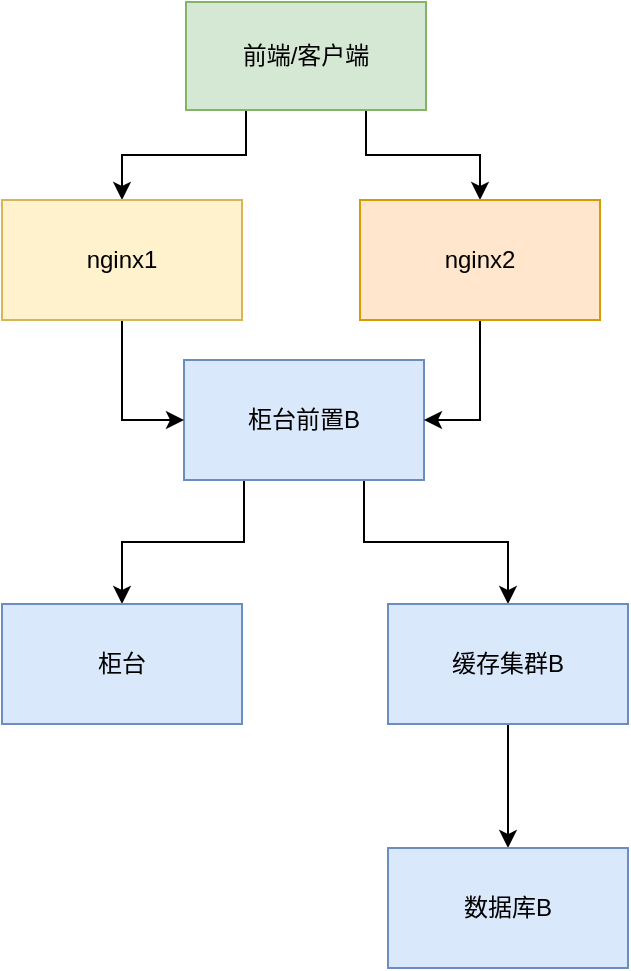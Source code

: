<mxfile version="14.7.6" type="github">
  <diagram id="gzLZK9TfaMANAJwAGOlZ" name="Page-1">
    <mxGraphModel dx="1422" dy="1106" grid="0" gridSize="10" guides="1" tooltips="1" connect="1" arrows="1" fold="1" page="0" pageScale="1" pageWidth="827" pageHeight="1169" math="0" shadow="0">
      <root>
        <mxCell id="0" />
        <mxCell id="1" parent="0" />
        <mxCell id="OTKfWTL9uHVrvnjgWP8C-24" style="edgeStyle=orthogonalEdgeStyle;rounded=0;orthogonalLoop=1;jettySize=auto;html=1;exitX=0.25;exitY=1;exitDx=0;exitDy=0;" edge="1" parent="1" source="OTKfWTL9uHVrvnjgWP8C-8" target="OTKfWTL9uHVrvnjgWP8C-15">
          <mxGeometry relative="1" as="geometry" />
        </mxCell>
        <mxCell id="OTKfWTL9uHVrvnjgWP8C-25" style="edgeStyle=orthogonalEdgeStyle;rounded=0;orthogonalLoop=1;jettySize=auto;html=1;exitX=0.75;exitY=1;exitDx=0;exitDy=0;entryX=0.5;entryY=0;entryDx=0;entryDy=0;" edge="1" parent="1" source="OTKfWTL9uHVrvnjgWP8C-8" target="OTKfWTL9uHVrvnjgWP8C-14">
          <mxGeometry relative="1" as="geometry" />
        </mxCell>
        <mxCell id="OTKfWTL9uHVrvnjgWP8C-8" value="柜台前置B" style="rounded=0;whiteSpace=wrap;html=1;fillColor=#dae8fc;strokeColor=#6c8ebf;" vertex="1" parent="1">
          <mxGeometry x="406" y="173" width="120" height="60" as="geometry" />
        </mxCell>
        <mxCell id="OTKfWTL9uHVrvnjgWP8C-13" style="edgeStyle=orthogonalEdgeStyle;rounded=0;orthogonalLoop=1;jettySize=auto;html=1;exitX=0.5;exitY=1;exitDx=0;exitDy=0;entryX=0.5;entryY=0;entryDx=0;entryDy=0;" edge="1" parent="1" source="OTKfWTL9uHVrvnjgWP8C-14" target="OTKfWTL9uHVrvnjgWP8C-19">
          <mxGeometry relative="1" as="geometry" />
        </mxCell>
        <mxCell id="OTKfWTL9uHVrvnjgWP8C-14" value="缓存集群B" style="rounded=0;whiteSpace=wrap;html=1;fillColor=#dae8fc;strokeColor=#6c8ebf;" vertex="1" parent="1">
          <mxGeometry x="508" y="295" width="120" height="60" as="geometry" />
        </mxCell>
        <mxCell id="OTKfWTL9uHVrvnjgWP8C-15" value="柜台" style="rounded=0;whiteSpace=wrap;html=1;fillColor=#dae8fc;strokeColor=#6c8ebf;" vertex="1" parent="1">
          <mxGeometry x="315" y="295" width="120" height="60" as="geometry" />
        </mxCell>
        <mxCell id="OTKfWTL9uHVrvnjgWP8C-19" value="数据库B" style="rounded=0;whiteSpace=wrap;html=1;fillColor=#dae8fc;strokeColor=#6c8ebf;" vertex="1" parent="1">
          <mxGeometry x="508" y="417" width="120" height="60" as="geometry" />
        </mxCell>
        <mxCell id="OTKfWTL9uHVrvnjgWP8C-28" style="edgeStyle=orthogonalEdgeStyle;rounded=0;orthogonalLoop=1;jettySize=auto;html=1;exitX=0.25;exitY=1;exitDx=0;exitDy=0;entryX=0.5;entryY=0;entryDx=0;entryDy=0;" edge="1" parent="1" source="OTKfWTL9uHVrvnjgWP8C-22" target="OTKfWTL9uHVrvnjgWP8C-26">
          <mxGeometry relative="1" as="geometry" />
        </mxCell>
        <mxCell id="OTKfWTL9uHVrvnjgWP8C-29" style="edgeStyle=orthogonalEdgeStyle;rounded=0;orthogonalLoop=1;jettySize=auto;html=1;exitX=0.75;exitY=1;exitDx=0;exitDy=0;entryX=0.5;entryY=0;entryDx=0;entryDy=0;" edge="1" parent="1" source="OTKfWTL9uHVrvnjgWP8C-22" target="OTKfWTL9uHVrvnjgWP8C-27">
          <mxGeometry relative="1" as="geometry" />
        </mxCell>
        <mxCell id="OTKfWTL9uHVrvnjgWP8C-22" value="前端/客户端" style="rounded=0;whiteSpace=wrap;html=1;fillColor=#d5e8d4;strokeColor=#82b366;" vertex="1" parent="1">
          <mxGeometry x="407" y="-6" width="120" height="54" as="geometry" />
        </mxCell>
        <mxCell id="OTKfWTL9uHVrvnjgWP8C-30" style="edgeStyle=orthogonalEdgeStyle;rounded=0;orthogonalLoop=1;jettySize=auto;html=1;exitX=0.5;exitY=1;exitDx=0;exitDy=0;entryX=0;entryY=0.5;entryDx=0;entryDy=0;" edge="1" parent="1" source="OTKfWTL9uHVrvnjgWP8C-26" target="OTKfWTL9uHVrvnjgWP8C-8">
          <mxGeometry relative="1" as="geometry" />
        </mxCell>
        <mxCell id="OTKfWTL9uHVrvnjgWP8C-26" value="nginx1" style="rounded=0;whiteSpace=wrap;html=1;fillColor=#fff2cc;strokeColor=#d6b656;" vertex="1" parent="1">
          <mxGeometry x="315" y="93" width="120" height="60" as="geometry" />
        </mxCell>
        <mxCell id="OTKfWTL9uHVrvnjgWP8C-31" style="edgeStyle=orthogonalEdgeStyle;rounded=0;orthogonalLoop=1;jettySize=auto;html=1;exitX=0.5;exitY=1;exitDx=0;exitDy=0;entryX=1;entryY=0.5;entryDx=0;entryDy=0;" edge="1" parent="1" source="OTKfWTL9uHVrvnjgWP8C-27" target="OTKfWTL9uHVrvnjgWP8C-8">
          <mxGeometry relative="1" as="geometry" />
        </mxCell>
        <mxCell id="OTKfWTL9uHVrvnjgWP8C-27" value="nginx2" style="rounded=0;whiteSpace=wrap;html=1;fillColor=#ffe6cc;strokeColor=#d79b00;" vertex="1" parent="1">
          <mxGeometry x="494" y="93" width="120" height="60" as="geometry" />
        </mxCell>
      </root>
    </mxGraphModel>
  </diagram>
</mxfile>
